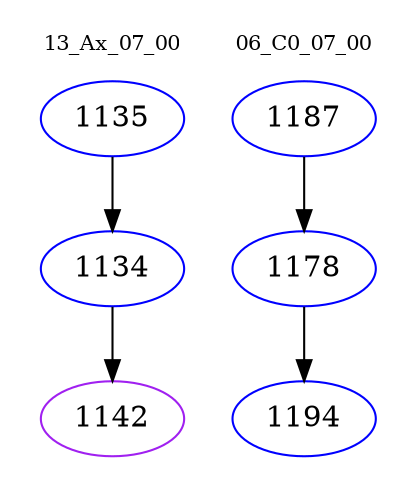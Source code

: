 digraph{
subgraph cluster_0 {
color = white
label = "13_Ax_07_00";
fontsize=10;
T0_1135 [label="1135", color="blue"]
T0_1135 -> T0_1134 [color="black"]
T0_1134 [label="1134", color="blue"]
T0_1134 -> T0_1142 [color="black"]
T0_1142 [label="1142", color="purple"]
}
subgraph cluster_1 {
color = white
label = "06_C0_07_00";
fontsize=10;
T1_1187 [label="1187", color="blue"]
T1_1187 -> T1_1178 [color="black"]
T1_1178 [label="1178", color="blue"]
T1_1178 -> T1_1194 [color="black"]
T1_1194 [label="1194", color="blue"]
}
}

